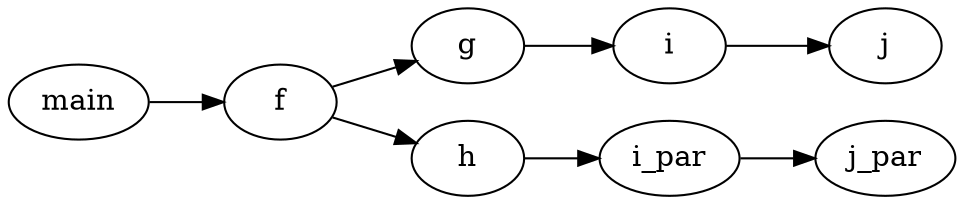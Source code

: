 digraph {
    rankdir=LR;

    main -> f;
    f -> g;
    f -> h;
    g -> i;
    h -> i_par;
    i -> j;
    i_par -> j_par;
}
